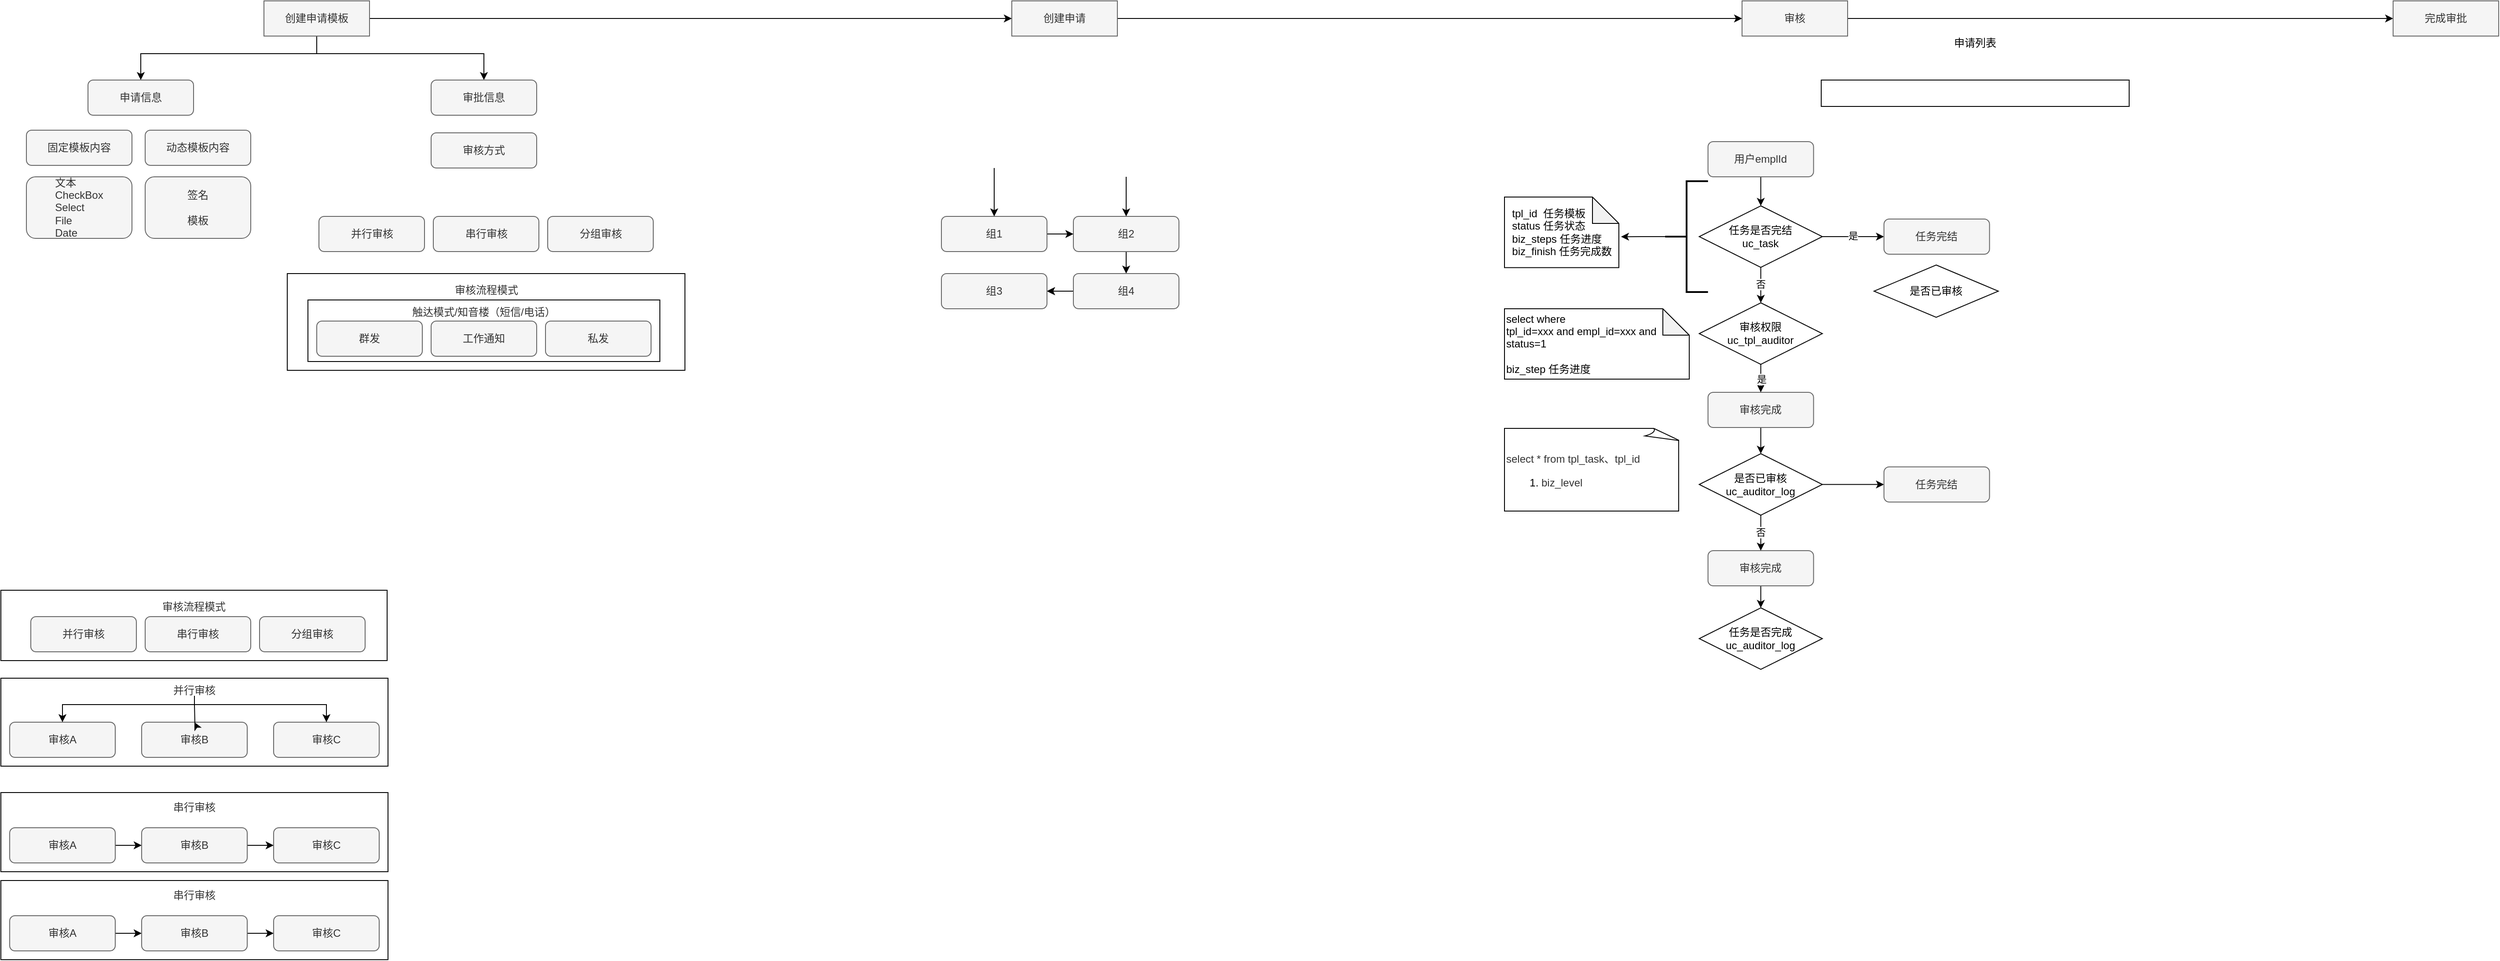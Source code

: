 <mxfile version="13.9.7" type="github">
  <diagram id="bb49b0CW6KZnYrvwpF1P" name="第 1 页">
    <mxGraphModel dx="2840" dy="591" grid="1" gridSize="10" guides="1" tooltips="1" connect="1" arrows="1" fold="1" page="1" pageScale="1" pageWidth="827" pageHeight="1169" math="0" shadow="0">
      <root>
        <mxCell id="0" />
        <mxCell id="1" parent="0" />
        <mxCell id="jzoguzIgcr4kPiSTWlZJ-49" value="申请列表&lt;br&gt;&lt;br&gt;&lt;br&gt;&lt;br&gt;&lt;br&gt;&lt;br&gt;&lt;br&gt;&lt;br&gt;&lt;br&gt;" style="rounded=0;whiteSpace=wrap;html=1;" vertex="1" parent="1">
          <mxGeometry x="440" y="150" width="350" height="30" as="geometry" />
        </mxCell>
        <mxCell id="jzoguzIgcr4kPiSTWlZJ-14" value="&lt;span style=&quot;color: rgb(51 , 51 , 51)&quot;&gt;审核流程模式&lt;br&gt;&lt;br&gt;&lt;br&gt;&lt;br&gt;&lt;br&gt;&lt;br&gt;&lt;/span&gt;" style="rounded=0;whiteSpace=wrap;html=1;" vertex="1" parent="1">
          <mxGeometry x="-1303.5" y="370" width="452" height="110" as="geometry" />
        </mxCell>
        <mxCell id="kq90SwNwLkgYpBb7G7if-56" value="&lt;span style=&quot;color: rgb(51 , 51 , 51)&quot;&gt;串行审核&lt;br&gt;&lt;br&gt;&lt;br&gt;&lt;br&gt;&lt;br&gt;&lt;/span&gt;" style="rounded=0;whiteSpace=wrap;html=1;" parent="1" vertex="1">
          <mxGeometry x="-1629" y="960" width="440" height="90" as="geometry" />
        </mxCell>
        <mxCell id="kq90SwNwLkgYpBb7G7if-53" value="&lt;span style=&quot;color: rgb(51 , 51 , 51)&quot;&gt;并行审核&lt;br&gt;&lt;br&gt;&lt;br&gt;&lt;br&gt;&lt;br&gt;&lt;br&gt;&lt;/span&gt;" style="rounded=0;whiteSpace=wrap;html=1;" parent="1" vertex="1">
          <mxGeometry x="-1629" y="830" width="440" height="100" as="geometry" />
        </mxCell>
        <mxCell id="kq90SwNwLkgYpBb7G7if-19" value="&lt;span style=&quot;color: rgb(51 , 51 , 51)&quot;&gt;审核流程模式&lt;br&gt;&lt;br&gt;&lt;br&gt;&lt;br&gt;&lt;/span&gt;" style="rounded=0;whiteSpace=wrap;html=1;" parent="1" vertex="1">
          <mxGeometry x="-1629" y="730" width="439" height="80" as="geometry" />
        </mxCell>
        <mxCell id="kq90SwNwLkgYpBb7G7if-65" style="edgeStyle=orthogonalEdgeStyle;rounded=0;orthogonalLoop=1;jettySize=auto;html=1;" parent="1" source="kq90SwNwLkgYpBb7G7if-4" target="kq90SwNwLkgYpBb7G7if-9" edge="1">
          <mxGeometry relative="1" as="geometry" />
        </mxCell>
        <mxCell id="kq90SwNwLkgYpBb7G7if-4" value="创建申请" style="rounded=0;whiteSpace=wrap;html=1;fillColor=#f5f5f5;strokeColor=#666666;fontColor=#333333;" parent="1" vertex="1">
          <mxGeometry x="-480" y="60" width="120" height="40" as="geometry" />
        </mxCell>
        <mxCell id="kq90SwNwLkgYpBb7G7if-66" style="edgeStyle=orthogonalEdgeStyle;rounded=0;orthogonalLoop=1;jettySize=auto;html=1;entryX=0;entryY=0.5;entryDx=0;entryDy=0;" parent="1" source="kq90SwNwLkgYpBb7G7if-9" target="kq90SwNwLkgYpBb7G7if-18" edge="1">
          <mxGeometry relative="1" as="geometry" />
        </mxCell>
        <mxCell id="kq90SwNwLkgYpBb7G7if-9" value="审核" style="rounded=0;whiteSpace=wrap;html=1;fillColor=#f5f5f5;strokeColor=#666666;fontColor=#333333;" parent="1" vertex="1">
          <mxGeometry x="350" y="60" width="120" height="40" as="geometry" />
        </mxCell>
        <mxCell id="kq90SwNwLkgYpBb7G7if-64" style="edgeStyle=orthogonalEdgeStyle;rounded=0;orthogonalLoop=1;jettySize=auto;html=1;" parent="1" source="kq90SwNwLkgYpBb7G7if-10" target="kq90SwNwLkgYpBb7G7if-4" edge="1">
          <mxGeometry relative="1" as="geometry">
            <Array as="points">
              <mxPoint x="-1030" y="80" />
              <mxPoint x="-1030" y="80" />
            </Array>
          </mxGeometry>
        </mxCell>
        <mxCell id="TmAt5JiagLd_5_ho0t9e-4" value="" style="edgeStyle=orthogonalEdgeStyle;rounded=0;orthogonalLoop=1;jettySize=auto;html=1;entryX=0.5;entryY=0;entryDx=0;entryDy=0;" parent="1" source="kq90SwNwLkgYpBb7G7if-10" target="kq90SwNwLkgYpBb7G7if-67" edge="1">
          <mxGeometry relative="1" as="geometry">
            <Array as="points">
              <mxPoint x="-1270" y="120" />
              <mxPoint x="-1080" y="120" />
            </Array>
          </mxGeometry>
        </mxCell>
        <mxCell id="jzoguzIgcr4kPiSTWlZJ-6" style="edgeStyle=orthogonalEdgeStyle;rounded=0;orthogonalLoop=1;jettySize=auto;html=1;exitX=0.5;exitY=0;exitDx=0;exitDy=0;" edge="1" parent="1" source="kq90SwNwLkgYpBb7G7if-10" target="kq90SwNwLkgYpBb7G7if-68">
          <mxGeometry relative="1" as="geometry">
            <Array as="points">
              <mxPoint x="-1270" y="120" />
              <mxPoint x="-1470" y="120" />
            </Array>
          </mxGeometry>
        </mxCell>
        <mxCell id="kq90SwNwLkgYpBb7G7if-10" value="创建申请模板" style="rounded=0;whiteSpace=wrap;html=1;fillColor=#f5f5f5;strokeColor=#666666;fontColor=#333333;direction=west;" parent="1" vertex="1">
          <mxGeometry x="-1330" y="60" width="120" height="40" as="geometry" />
        </mxCell>
        <mxCell id="kq90SwNwLkgYpBb7G7if-11" value="固定模板内容&lt;br&gt;" style="rounded=1;whiteSpace=wrap;html=1;fillColor=#f5f5f5;strokeColor=#666666;fontColor=#333333;glass=0;sketch=0;" parent="1" vertex="1">
          <mxGeometry x="-1600" y="207" width="120" height="40" as="geometry" />
        </mxCell>
        <mxCell id="kq90SwNwLkgYpBb7G7if-15" value="并行审核" style="rounded=1;whiteSpace=wrap;html=1;fillColor=#f5f5f5;strokeColor=#666666;fontColor=#333333;" parent="1" vertex="1">
          <mxGeometry x="-1595" y="760" width="120" height="40" as="geometry" />
        </mxCell>
        <mxCell id="kq90SwNwLkgYpBb7G7if-16" value="串行审核" style="rounded=1;whiteSpace=wrap;html=1;fillColor=#f5f5f5;strokeColor=#666666;fontColor=#333333;" parent="1" vertex="1">
          <mxGeometry x="-1465" y="760" width="120" height="40" as="geometry" />
        </mxCell>
        <mxCell id="kq90SwNwLkgYpBb7G7if-17" value="分组审核" style="rounded=1;whiteSpace=wrap;html=1;fillColor=#f5f5f5;strokeColor=#666666;fontColor=#333333;" parent="1" vertex="1">
          <mxGeometry x="-1335" y="760" width="120" height="40" as="geometry" />
        </mxCell>
        <mxCell id="kq90SwNwLkgYpBb7G7if-18" value="完成审批" style="rounded=0;whiteSpace=wrap;html=1;fillColor=#f5f5f5;strokeColor=#666666;fontColor=#333333;" parent="1" vertex="1">
          <mxGeometry x="1090" y="60" width="120" height="40" as="geometry" />
        </mxCell>
        <mxCell id="kq90SwNwLkgYpBb7G7if-23" value="审核A" style="rounded=1;whiteSpace=wrap;html=1;fillColor=#f5f5f5;strokeColor=#666666;fontColor=#333333;glass=0;sketch=0;" parent="1" vertex="1">
          <mxGeometry x="-1619" y="880" width="120" height="40" as="geometry" />
        </mxCell>
        <mxCell id="kq90SwNwLkgYpBb7G7if-34" value="审核C" style="rounded=1;whiteSpace=wrap;html=1;fillColor=#f5f5f5;strokeColor=#666666;fontColor=#333333;glass=0;sketch=0;" parent="1" vertex="1">
          <mxGeometry x="-1319" y="880" width="120" height="40" as="geometry" />
        </mxCell>
        <mxCell id="kq90SwNwLkgYpBb7G7if-47" value="" style="edgeStyle=orthogonalEdgeStyle;rounded=0;orthogonalLoop=1;jettySize=auto;html=1;" parent="1" source="kq90SwNwLkgYpBb7G7if-40" target="kq90SwNwLkgYpBb7G7if-42" edge="1">
          <mxGeometry relative="1" as="geometry" />
        </mxCell>
        <mxCell id="kq90SwNwLkgYpBb7G7if-40" value="审核A" style="rounded=1;whiteSpace=wrap;html=1;fillColor=#f5f5f5;strokeColor=#666666;fontColor=#333333;glass=0;sketch=0;" parent="1" vertex="1">
          <mxGeometry x="-1619" y="1000" width="120" height="40" as="geometry" />
        </mxCell>
        <mxCell id="kq90SwNwLkgYpBb7G7if-41" value="" style="edgeStyle=orthogonalEdgeStyle;rounded=0;orthogonalLoop=1;jettySize=auto;html=1;" parent="1" source="kq90SwNwLkgYpBb7G7if-42" target="kq90SwNwLkgYpBb7G7if-43" edge="1">
          <mxGeometry relative="1" as="geometry" />
        </mxCell>
        <mxCell id="kq90SwNwLkgYpBb7G7if-42" value="审核B" style="rounded=1;whiteSpace=wrap;html=1;fillColor=#f5f5f5;strokeColor=#666666;fontColor=#333333;glass=0;sketch=0;" parent="1" vertex="1">
          <mxGeometry x="-1469" y="1000" width="120" height="40" as="geometry" />
        </mxCell>
        <mxCell id="kq90SwNwLkgYpBb7G7if-43" value="审核C" style="rounded=1;whiteSpace=wrap;html=1;fillColor=#f5f5f5;strokeColor=#666666;fontColor=#333333;glass=0;sketch=0;" parent="1" vertex="1">
          <mxGeometry x="-1319" y="1000" width="120" height="40" as="geometry" />
        </mxCell>
        <mxCell id="kq90SwNwLkgYpBb7G7if-45" value="审核B" style="rounded=1;whiteSpace=wrap;html=1;fillColor=#f5f5f5;strokeColor=#666666;fontColor=#333333;glass=0;sketch=0;" parent="1" vertex="1">
          <mxGeometry x="-1469" y="880" width="120" height="40" as="geometry" />
        </mxCell>
        <mxCell id="kq90SwNwLkgYpBb7G7if-48" style="edgeStyle=orthogonalEdgeStyle;rounded=0;orthogonalLoop=1;jettySize=auto;html=1;exitX=0.5;exitY=1;exitDx=0;exitDy=0;" parent="1" target="kq90SwNwLkgYpBb7G7if-23" edge="1">
          <mxGeometry relative="1" as="geometry">
            <mxPoint x="-1409" y="850" as="sourcePoint" />
            <Array as="points">
              <mxPoint x="-1409" y="860" />
              <mxPoint x="-1559" y="860" />
            </Array>
          </mxGeometry>
        </mxCell>
        <mxCell id="kq90SwNwLkgYpBb7G7if-49" value="" style="edgeStyle=orthogonalEdgeStyle;rounded=0;orthogonalLoop=1;jettySize=auto;html=1;" parent="1" target="kq90SwNwLkgYpBb7G7if-34" edge="1">
          <mxGeometry relative="1" as="geometry">
            <mxPoint x="-1409" y="860" as="sourcePoint" />
            <Array as="points">
              <mxPoint x="-1409" y="860" />
              <mxPoint x="-1259" y="860" />
            </Array>
          </mxGeometry>
        </mxCell>
        <mxCell id="kq90SwNwLkgYpBb7G7if-51" value="" style="edgeStyle=orthogonalEdgeStyle;rounded=0;orthogonalLoop=1;jettySize=auto;html=1;" parent="1" target="kq90SwNwLkgYpBb7G7if-45" edge="1">
          <mxGeometry relative="1" as="geometry">
            <mxPoint x="-1409" y="860" as="sourcePoint" />
          </mxGeometry>
        </mxCell>
        <mxCell id="kq90SwNwLkgYpBb7G7if-58" value="&lt;span style=&quot;color: rgb(51 , 51 , 51)&quot;&gt;串行审核&lt;br&gt;&lt;br&gt;&lt;br&gt;&lt;br&gt;&lt;br&gt;&lt;/span&gt;" style="rounded=0;whiteSpace=wrap;html=1;" parent="1" vertex="1">
          <mxGeometry x="-1629" y="1060" width="440" height="90" as="geometry" />
        </mxCell>
        <mxCell id="kq90SwNwLkgYpBb7G7if-59" value="" style="edgeStyle=orthogonalEdgeStyle;rounded=0;orthogonalLoop=1;jettySize=auto;html=1;" parent="1" source="kq90SwNwLkgYpBb7G7if-60" target="kq90SwNwLkgYpBb7G7if-62" edge="1">
          <mxGeometry relative="1" as="geometry" />
        </mxCell>
        <mxCell id="kq90SwNwLkgYpBb7G7if-60" value="审核A" style="rounded=1;whiteSpace=wrap;html=1;fillColor=#f5f5f5;strokeColor=#666666;fontColor=#333333;glass=0;sketch=0;" parent="1" vertex="1">
          <mxGeometry x="-1619" y="1100" width="120" height="40" as="geometry" />
        </mxCell>
        <mxCell id="kq90SwNwLkgYpBb7G7if-61" value="" style="edgeStyle=orthogonalEdgeStyle;rounded=0;orthogonalLoop=1;jettySize=auto;html=1;" parent="1" source="kq90SwNwLkgYpBb7G7if-62" target="kq90SwNwLkgYpBb7G7if-63" edge="1">
          <mxGeometry relative="1" as="geometry" />
        </mxCell>
        <mxCell id="kq90SwNwLkgYpBb7G7if-62" value="审核B" style="rounded=1;whiteSpace=wrap;html=1;fillColor=#f5f5f5;strokeColor=#666666;fontColor=#333333;glass=0;sketch=0;" parent="1" vertex="1">
          <mxGeometry x="-1469" y="1100" width="120" height="40" as="geometry" />
        </mxCell>
        <mxCell id="kq90SwNwLkgYpBb7G7if-63" value="审核C" style="rounded=1;whiteSpace=wrap;html=1;fillColor=#f5f5f5;strokeColor=#666666;fontColor=#333333;glass=0;sketch=0;" parent="1" vertex="1">
          <mxGeometry x="-1319" y="1100" width="120" height="40" as="geometry" />
        </mxCell>
        <mxCell id="kq90SwNwLkgYpBb7G7if-67" value="审批信息" style="rounded=1;whiteSpace=wrap;html=1;fillColor=#f5f5f5;strokeColor=#666666;fontColor=#333333;glass=0;sketch=0;" parent="1" vertex="1">
          <mxGeometry x="-1140" y="150" width="120" height="40" as="geometry" />
        </mxCell>
        <mxCell id="kq90SwNwLkgYpBb7G7if-68" value="申请信息" style="rounded=1;whiteSpace=wrap;html=1;fillColor=#f5f5f5;strokeColor=#666666;fontColor=#333333;glass=0;sketch=0;" parent="1" vertex="1">
          <mxGeometry x="-1530" y="150" width="120" height="40" as="geometry" />
        </mxCell>
        <mxCell id="TmAt5JiagLd_5_ho0t9e-1" value="审核方式" style="rounded=1;whiteSpace=wrap;html=1;fillColor=#f5f5f5;strokeColor=#666666;fontColor=#333333;glass=0;sketch=0;" parent="1" vertex="1">
          <mxGeometry x="-1140" y="210" width="120" height="40" as="geometry" />
        </mxCell>
        <mxCell id="jzoguzIgcr4kPiSTWlZJ-7" value="动态模板内容" style="rounded=1;whiteSpace=wrap;html=1;fillColor=#f5f5f5;strokeColor=#666666;fontColor=#333333;glass=0;sketch=0;" vertex="1" parent="1">
          <mxGeometry x="-1465" y="207" width="120" height="40" as="geometry" />
        </mxCell>
        <mxCell id="jzoguzIgcr4kPiSTWlZJ-11" value="&lt;div style=&quot;text-align: left&quot;&gt;&lt;span&gt;文本&lt;/span&gt;&lt;/div&gt;&lt;div style=&quot;text-align: left&quot;&gt;&lt;span&gt;CheckBox&lt;/span&gt;&lt;/div&gt;&lt;div style=&quot;text-align: left&quot;&gt;&lt;span&gt;Select&lt;/span&gt;&lt;/div&gt;&lt;div style=&quot;text-align: left&quot;&gt;&lt;span&gt;File&lt;/span&gt;&lt;/div&gt;&lt;div style=&quot;text-align: left&quot;&gt;&lt;span&gt;Date&lt;/span&gt;&lt;/div&gt;" style="rounded=1;whiteSpace=wrap;html=1;fillColor=#f5f5f5;strokeColor=#666666;fontColor=#333333;glass=0;sketch=0;" vertex="1" parent="1">
          <mxGeometry x="-1600" y="260" width="120" height="70" as="geometry" />
        </mxCell>
        <mxCell id="jzoguzIgcr4kPiSTWlZJ-12" value="签名&lt;br&gt;&lt;br&gt;模板" style="rounded=1;whiteSpace=wrap;html=1;fillColor=#f5f5f5;strokeColor=#666666;fontColor=#333333;glass=0;sketch=0;" vertex="1" parent="1">
          <mxGeometry x="-1465" y="260" width="120" height="70" as="geometry" />
        </mxCell>
        <mxCell id="jzoguzIgcr4kPiSTWlZJ-23" value="" style="group" vertex="1" connectable="0" parent="1">
          <mxGeometry x="-1280" y="400" width="400" height="70" as="geometry" />
        </mxCell>
        <mxCell id="jzoguzIgcr4kPiSTWlZJ-19" value="&lt;span style=&quot;color: rgb(51 , 51 , 51)&quot;&gt;触达模式/知音楼（短信/电话）&lt;br&gt;&lt;br&gt;&lt;br&gt;&lt;br&gt;&lt;/span&gt;" style="rounded=0;whiteSpace=wrap;html=1;" vertex="1" parent="jzoguzIgcr4kPiSTWlZJ-23">
          <mxGeometry width="400" height="70" as="geometry" />
        </mxCell>
        <mxCell id="jzoguzIgcr4kPiSTWlZJ-20" value="群发" style="rounded=1;whiteSpace=wrap;html=1;fillColor=#f5f5f5;strokeColor=#666666;fontColor=#333333;direction=west;" vertex="1" parent="jzoguzIgcr4kPiSTWlZJ-23">
          <mxGeometry x="10" y="24" width="120" height="40" as="geometry" />
        </mxCell>
        <mxCell id="jzoguzIgcr4kPiSTWlZJ-21" value="工作通知" style="rounded=1;whiteSpace=wrap;html=1;fillColor=#f5f5f5;strokeColor=#666666;fontColor=#333333;" vertex="1" parent="jzoguzIgcr4kPiSTWlZJ-23">
          <mxGeometry x="140" y="24" width="120" height="40" as="geometry" />
        </mxCell>
        <mxCell id="jzoguzIgcr4kPiSTWlZJ-22" value="私发" style="rounded=1;whiteSpace=wrap;html=1;fillColor=#f5f5f5;strokeColor=#666666;fontColor=#333333;" vertex="1" parent="jzoguzIgcr4kPiSTWlZJ-23">
          <mxGeometry x="270" y="24" width="120" height="40" as="geometry" />
        </mxCell>
        <mxCell id="jzoguzIgcr4kPiSTWlZJ-15" value="并行审核" style="rounded=1;whiteSpace=wrap;html=1;fillColor=#f5f5f5;strokeColor=#666666;fontColor=#333333;direction=west;" vertex="1" parent="1">
          <mxGeometry x="-1267.5" y="305" width="120" height="40" as="geometry" />
        </mxCell>
        <mxCell id="jzoguzIgcr4kPiSTWlZJ-16" value="串行审核" style="rounded=1;whiteSpace=wrap;html=1;fillColor=#f5f5f5;strokeColor=#666666;fontColor=#333333;" vertex="1" parent="1">
          <mxGeometry x="-1137.5" y="305" width="120" height="40" as="geometry" />
        </mxCell>
        <mxCell id="jzoguzIgcr4kPiSTWlZJ-17" value="分组审核" style="rounded=1;whiteSpace=wrap;html=1;fillColor=#f5f5f5;strokeColor=#666666;fontColor=#333333;" vertex="1" parent="1">
          <mxGeometry x="-1007.5" y="305" width="120" height="40" as="geometry" />
        </mxCell>
        <mxCell id="jzoguzIgcr4kPiSTWlZJ-30" style="edgeStyle=orthogonalEdgeStyle;rounded=0;orthogonalLoop=1;jettySize=auto;html=1;exitX=0.5;exitY=1;exitDx=0;exitDy=0;entryX=0.5;entryY=0;entryDx=0;entryDy=0;" edge="1" parent="1" source="jzoguzIgcr4kPiSTWlZJ-24" target="jzoguzIgcr4kPiSTWlZJ-26">
          <mxGeometry relative="1" as="geometry" />
        </mxCell>
        <mxCell id="jzoguzIgcr4kPiSTWlZJ-24" value="组2" style="rounded=1;whiteSpace=wrap;html=1;fillColor=#f5f5f5;strokeColor=#666666;fontColor=#333333;glass=0;sketch=0;" vertex="1" parent="1">
          <mxGeometry x="-410" y="305" width="120" height="40" as="geometry" />
        </mxCell>
        <mxCell id="jzoguzIgcr4kPiSTWlZJ-28" style="edgeStyle=orthogonalEdgeStyle;rounded=0;orthogonalLoop=1;jettySize=auto;html=1;exitX=1;exitY=0.5;exitDx=0;exitDy=0;entryX=0;entryY=0.5;entryDx=0;entryDy=0;" edge="1" parent="1" source="jzoguzIgcr4kPiSTWlZJ-25" target="jzoguzIgcr4kPiSTWlZJ-24">
          <mxGeometry relative="1" as="geometry" />
        </mxCell>
        <mxCell id="jzoguzIgcr4kPiSTWlZJ-25" value="组1" style="rounded=1;whiteSpace=wrap;html=1;fillColor=#f5f5f5;strokeColor=#666666;fontColor=#333333;glass=0;sketch=0;" vertex="1" parent="1">
          <mxGeometry x="-560" y="305" width="120" height="40" as="geometry" />
        </mxCell>
        <mxCell id="jzoguzIgcr4kPiSTWlZJ-31" style="edgeStyle=orthogonalEdgeStyle;rounded=0;orthogonalLoop=1;jettySize=auto;html=1;exitX=0;exitY=0.5;exitDx=0;exitDy=0;entryX=1;entryY=0.5;entryDx=0;entryDy=0;" edge="1" parent="1" source="jzoguzIgcr4kPiSTWlZJ-26" target="jzoguzIgcr4kPiSTWlZJ-27">
          <mxGeometry relative="1" as="geometry" />
        </mxCell>
        <mxCell id="jzoguzIgcr4kPiSTWlZJ-34" value="" style="edgeStyle=orthogonalEdgeStyle;rounded=0;orthogonalLoop=1;jettySize=auto;html=1;" edge="1" parent="1" source="jzoguzIgcr4kPiSTWlZJ-26" target="jzoguzIgcr4kPiSTWlZJ-27">
          <mxGeometry relative="1" as="geometry" />
        </mxCell>
        <mxCell id="jzoguzIgcr4kPiSTWlZJ-26" value="组4" style="rounded=1;whiteSpace=wrap;html=1;fillColor=#f5f5f5;strokeColor=#666666;fontColor=#333333;glass=0;sketch=0;" vertex="1" parent="1">
          <mxGeometry x="-410" y="370" width="120" height="40" as="geometry" />
        </mxCell>
        <mxCell id="jzoguzIgcr4kPiSTWlZJ-27" value="组3" style="rounded=1;whiteSpace=wrap;html=1;fillColor=#f5f5f5;strokeColor=#666666;fontColor=#333333;glass=0;sketch=0;" vertex="1" parent="1">
          <mxGeometry x="-560" y="370" width="120" height="40" as="geometry" />
        </mxCell>
        <mxCell id="jzoguzIgcr4kPiSTWlZJ-32" value="" style="endArrow=classic;html=1;entryX=0.5;entryY=0;entryDx=0;entryDy=0;" edge="1" parent="1" target="jzoguzIgcr4kPiSTWlZJ-25">
          <mxGeometry width="50" height="50" relative="1" as="geometry">
            <mxPoint x="-500" y="250" as="sourcePoint" />
            <mxPoint x="-470" y="210" as="targetPoint" />
          </mxGeometry>
        </mxCell>
        <mxCell id="jzoguzIgcr4kPiSTWlZJ-33" value="" style="endArrow=classic;html=1;entryX=0.5;entryY=0;entryDx=0;entryDy=0;" edge="1" parent="1" target="jzoguzIgcr4kPiSTWlZJ-24">
          <mxGeometry width="50" height="50" relative="1" as="geometry">
            <mxPoint x="-350" y="260" as="sourcePoint" />
            <mxPoint x="-353" y="280" as="targetPoint" />
          </mxGeometry>
        </mxCell>
        <mxCell id="jzoguzIgcr4kPiSTWlZJ-86" value="" style="edgeStyle=orthogonalEdgeStyle;rounded=0;orthogonalLoop=1;jettySize=auto;html=1;" edge="1" parent="1" source="jzoguzIgcr4kPiSTWlZJ-39" target="jzoguzIgcr4kPiSTWlZJ-84">
          <mxGeometry relative="1" as="geometry" />
        </mxCell>
        <mxCell id="jzoguzIgcr4kPiSTWlZJ-39" value="用户emplId" style="rounded=1;whiteSpace=wrap;html=1;fillColor=#f5f5f5;strokeColor=#666666;fontColor=#333333;glass=0;sketch=0;" vertex="1" parent="1">
          <mxGeometry x="311.31" y="220" width="120" height="40" as="geometry" />
        </mxCell>
        <mxCell id="jzoguzIgcr4kPiSTWlZJ-77" value="" style="edgeStyle=orthogonalEdgeStyle;rounded=0;orthogonalLoop=1;jettySize=auto;html=1;" edge="1" parent="1" source="jzoguzIgcr4kPiSTWlZJ-43" target="jzoguzIgcr4kPiSTWlZJ-67">
          <mxGeometry relative="1" as="geometry" />
        </mxCell>
        <mxCell id="jzoguzIgcr4kPiSTWlZJ-43" value="审核完成" style="rounded=1;whiteSpace=wrap;html=1;fillColor=#f5f5f5;strokeColor=#666666;fontColor=#333333;glass=0;sketch=0;" vertex="1" parent="1">
          <mxGeometry x="311.31" y="505" width="120" height="40" as="geometry" />
        </mxCell>
        <mxCell id="jzoguzIgcr4kPiSTWlZJ-48" style="edgeStyle=orthogonalEdgeStyle;rounded=0;orthogonalLoop=1;jettySize=auto;html=1;" edge="1" parent="1" source="jzoguzIgcr4kPiSTWlZJ-46" target="jzoguzIgcr4kPiSTWlZJ-43">
          <mxGeometry relative="1" as="geometry">
            <mxPoint x="371.31" y="510.5" as="targetPoint" />
          </mxGeometry>
        </mxCell>
        <mxCell id="jzoguzIgcr4kPiSTWlZJ-51" value="是" style="edgeLabel;html=1;align=center;verticalAlign=middle;resizable=0;points=[];" vertex="1" connectable="0" parent="jzoguzIgcr4kPiSTWlZJ-48">
          <mxGeometry x="-0.522" relative="1" as="geometry">
            <mxPoint x="-0.04" y="5.02" as="offset" />
          </mxGeometry>
        </mxCell>
        <mxCell id="jzoguzIgcr4kPiSTWlZJ-46" value="审核权限&lt;br&gt;&lt;span style=&quot;text-align: left&quot;&gt;uc&lt;/span&gt;&lt;span style=&quot;text-align: left&quot;&gt;_tpl&lt;/span&gt;&lt;span style=&quot;text-align: left&quot;&gt;_auditor&lt;/span&gt;" style="rhombus;whiteSpace=wrap;html=1;" vertex="1" parent="1">
          <mxGeometry x="301.31" y="403.25" width="140" height="70" as="geometry" />
        </mxCell>
        <mxCell id="jzoguzIgcr4kPiSTWlZJ-54" value="是否已审核" style="rhombus;whiteSpace=wrap;html=1;" vertex="1" parent="1">
          <mxGeometry x="500.0" y="360.25" width="141.31" height="59.5" as="geometry" />
        </mxCell>
        <mxCell id="jzoguzIgcr4kPiSTWlZJ-63" value="" style="edgeStyle=orthogonalEdgeStyle;rounded=0;orthogonalLoop=1;jettySize=auto;html=1;" edge="1" parent="1" source="jzoguzIgcr4kPiSTWlZJ-64" target="jzoguzIgcr4kPiSTWlZJ-68">
          <mxGeometry relative="1" as="geometry" />
        </mxCell>
        <mxCell id="jzoguzIgcr4kPiSTWlZJ-64" value="审核完成" style="rounded=1;whiteSpace=wrap;html=1;fillColor=#f5f5f5;strokeColor=#666666;fontColor=#333333;glass=0;sketch=0;" vertex="1" parent="1">
          <mxGeometry x="311.31" y="685" width="120" height="40" as="geometry" />
        </mxCell>
        <mxCell id="jzoguzIgcr4kPiSTWlZJ-65" style="edgeStyle=orthogonalEdgeStyle;rounded=0;orthogonalLoop=1;jettySize=auto;html=1;entryX=0.5;entryY=0;entryDx=0;entryDy=0;" edge="1" parent="1" source="jzoguzIgcr4kPiSTWlZJ-67" target="jzoguzIgcr4kPiSTWlZJ-64">
          <mxGeometry relative="1" as="geometry" />
        </mxCell>
        <mxCell id="jzoguzIgcr4kPiSTWlZJ-66" value="否" style="edgeLabel;html=1;align=center;verticalAlign=middle;resizable=0;points=[];" vertex="1" connectable="0" parent="jzoguzIgcr4kPiSTWlZJ-65">
          <mxGeometry x="-0.575" y="-1" relative="1" as="geometry">
            <mxPoint y="10" as="offset" />
          </mxGeometry>
        </mxCell>
        <mxCell id="jzoguzIgcr4kPiSTWlZJ-97" style="edgeStyle=orthogonalEdgeStyle;rounded=0;orthogonalLoop=1;jettySize=auto;html=1;exitX=1;exitY=0.5;exitDx=0;exitDy=0;" edge="1" parent="1" source="jzoguzIgcr4kPiSTWlZJ-67" target="jzoguzIgcr4kPiSTWlZJ-96">
          <mxGeometry relative="1" as="geometry" />
        </mxCell>
        <mxCell id="jzoguzIgcr4kPiSTWlZJ-67" value="是否已审核&lt;br&gt;&lt;span style=&quot;text-align: left&quot;&gt;uc&lt;/span&gt;&lt;span style=&quot;text-align: left&quot;&gt;_&lt;/span&gt;&lt;span style=&quot;text-align: left&quot;&gt;auditor_log&lt;/span&gt;" style="rhombus;whiteSpace=wrap;html=1;" vertex="1" parent="1">
          <mxGeometry x="301.31" y="574.75" width="140" height="70" as="geometry" />
        </mxCell>
        <mxCell id="jzoguzIgcr4kPiSTWlZJ-68" value="&lt;div style=&quot;text-align: center&quot;&gt;&lt;span style=&quot;text-align: left&quot;&gt;任务是否完成uc&lt;/span&gt;&lt;span style=&quot;text-align: left&quot;&gt;_&lt;/span&gt;&lt;span style=&quot;text-align: left&quot;&gt;auditor_log&lt;/span&gt;&lt;/div&gt;" style="rhombus;whiteSpace=wrap;html=1;" vertex="1" parent="1">
          <mxGeometry x="301.31" y="750" width="140" height="70" as="geometry" />
        </mxCell>
        <mxCell id="jzoguzIgcr4kPiSTWlZJ-79" value="&lt;div&gt;&lt;font color=&quot;#333333&quot;&gt;&lt;br&gt;&lt;/font&gt;&lt;/div&gt;&lt;div&gt;&lt;font color=&quot;#333333&quot;&gt;select * from tpl_task、tpl_id&lt;/font&gt;&lt;/div&gt;&lt;ol&gt;&lt;li&gt;&lt;span style=&quot;color: rgb(51 , 51 , 51)&quot;&gt;biz_level&amp;nbsp;&lt;/span&gt;&lt;/li&gt;&lt;/ol&gt;" style="whiteSpace=wrap;html=1;shape=mxgraph.basic.document;align=left;" vertex="1" parent="1">
          <mxGeometry x="80" y="546" width="200" height="94" as="geometry" />
        </mxCell>
        <mxCell id="jzoguzIgcr4kPiSTWlZJ-80" style="edgeStyle=orthogonalEdgeStyle;rounded=0;orthogonalLoop=1;jettySize=auto;html=1;entryX=0.5;entryY=0;entryDx=0;entryDy=0;" edge="1" parent="1" source="jzoguzIgcr4kPiSTWlZJ-84">
          <mxGeometry relative="1" as="geometry">
            <mxPoint x="371.31" y="403.25" as="targetPoint" />
          </mxGeometry>
        </mxCell>
        <mxCell id="jzoguzIgcr4kPiSTWlZJ-81" value="否" style="edgeLabel;html=1;align=center;verticalAlign=middle;resizable=0;points=[];" vertex="1" connectable="0" parent="jzoguzIgcr4kPiSTWlZJ-80">
          <mxGeometry x="-0.575" y="-1" relative="1" as="geometry">
            <mxPoint y="10" as="offset" />
          </mxGeometry>
        </mxCell>
        <mxCell id="jzoguzIgcr4kPiSTWlZJ-82" value="" style="edgeStyle=orthogonalEdgeStyle;rounded=0;orthogonalLoop=1;jettySize=auto;html=1;" edge="1" parent="1" source="jzoguzIgcr4kPiSTWlZJ-84" target="jzoguzIgcr4kPiSTWlZJ-85">
          <mxGeometry relative="1" as="geometry" />
        </mxCell>
        <mxCell id="jzoguzIgcr4kPiSTWlZJ-83" value="是" style="edgeLabel;html=1;align=center;verticalAlign=middle;resizable=0;points=[];" vertex="1" connectable="0" parent="jzoguzIgcr4kPiSTWlZJ-82">
          <mxGeometry x="-0.009" y="1" relative="1" as="geometry">
            <mxPoint as="offset" />
          </mxGeometry>
        </mxCell>
        <mxCell id="jzoguzIgcr4kPiSTWlZJ-84" value="&lt;div style=&quot;text-align: center&quot;&gt;&lt;span style=&quot;text-align: left&quot;&gt;任务是否完结&lt;/span&gt;&lt;/div&gt;&lt;div style=&quot;text-align: center&quot;&gt;&lt;span style=&quot;text-align: left&quot;&gt;uc&lt;/span&gt;&lt;span style=&quot;text-align: left&quot;&gt;_task&lt;/span&gt;&lt;/div&gt;" style="rhombus;whiteSpace=wrap;html=1;" vertex="1" parent="1">
          <mxGeometry x="301.31" y="293" width="140" height="70" as="geometry" />
        </mxCell>
        <mxCell id="jzoguzIgcr4kPiSTWlZJ-85" value="&lt;div style=&quot;text-align: left&quot;&gt;任务完结&lt;/div&gt;" style="rounded=1;whiteSpace=wrap;html=1;fillColor=#f5f5f5;strokeColor=#666666;fontColor=#333333;glass=0;sketch=0;" vertex="1" parent="1">
          <mxGeometry x="511.31" y="308" width="120" height="40" as="geometry" />
        </mxCell>
        <mxCell id="jzoguzIgcr4kPiSTWlZJ-88" value="&lt;span&gt;&amp;nbsp; &lt;br&gt;&amp;nbsp; tpl_id&amp;nbsp; 任务模板&lt;br&gt;&amp;nbsp; status 任务状态&lt;br&gt;&amp;nbsp; biz_steps 任务进度&lt;br&gt;&lt;/span&gt;&amp;nbsp; biz_finish 任务完成数&lt;br&gt;&lt;span&gt;&amp;nbsp;&amp;nbsp;&lt;br&gt;&lt;/span&gt;" style="shape=note;whiteSpace=wrap;html=1;backgroundOutline=1;darkOpacity=0.05;align=left;" vertex="1" parent="1">
          <mxGeometry x="80" y="283" width="130" height="80.25" as="geometry" />
        </mxCell>
        <mxCell id="jzoguzIgcr4kPiSTWlZJ-94" style="edgeStyle=orthogonalEdgeStyle;rounded=0;orthogonalLoop=1;jettySize=auto;html=1;exitX=0;exitY=0.5;exitDx=0;exitDy=0;exitPerimeter=0;entryX=1.019;entryY=0.562;entryDx=0;entryDy=0;entryPerimeter=0;" edge="1" parent="1" source="jzoguzIgcr4kPiSTWlZJ-90" target="jzoguzIgcr4kPiSTWlZJ-88">
          <mxGeometry relative="1" as="geometry" />
        </mxCell>
        <mxCell id="jzoguzIgcr4kPiSTWlZJ-90" value="" style="strokeWidth=2;html=1;shape=mxgraph.flowchart.annotation_2;align=left;labelPosition=right;pointerEvents=1;" vertex="1" parent="1">
          <mxGeometry x="262.62" y="264.94" width="48.69" height="126.12" as="geometry" />
        </mxCell>
        <mxCell id="jzoguzIgcr4kPiSTWlZJ-95" value="&lt;span&gt;&lt;br&gt;select where &lt;br&gt;tpl_id=xxx and empl_id=xxx and&lt;br&gt;status=1&lt;br&gt;&lt;br&gt;biz_step 任务进度&lt;br&gt;&amp;nbsp;&amp;nbsp;&lt;br&gt;&lt;/span&gt;" style="shape=note;whiteSpace=wrap;html=1;backgroundOutline=1;darkOpacity=0.05;align=left;" vertex="1" parent="1">
          <mxGeometry x="80" y="410" width="210" height="80" as="geometry" />
        </mxCell>
        <mxCell id="jzoguzIgcr4kPiSTWlZJ-96" value="&lt;div style=&quot;text-align: left&quot;&gt;任务完结&lt;/div&gt;" style="rounded=1;whiteSpace=wrap;html=1;fillColor=#f5f5f5;strokeColor=#666666;fontColor=#333333;glass=0;sketch=0;" vertex="1" parent="1">
          <mxGeometry x="511.31" y="589.75" width="120" height="40" as="geometry" />
        </mxCell>
      </root>
    </mxGraphModel>
  </diagram>
</mxfile>
